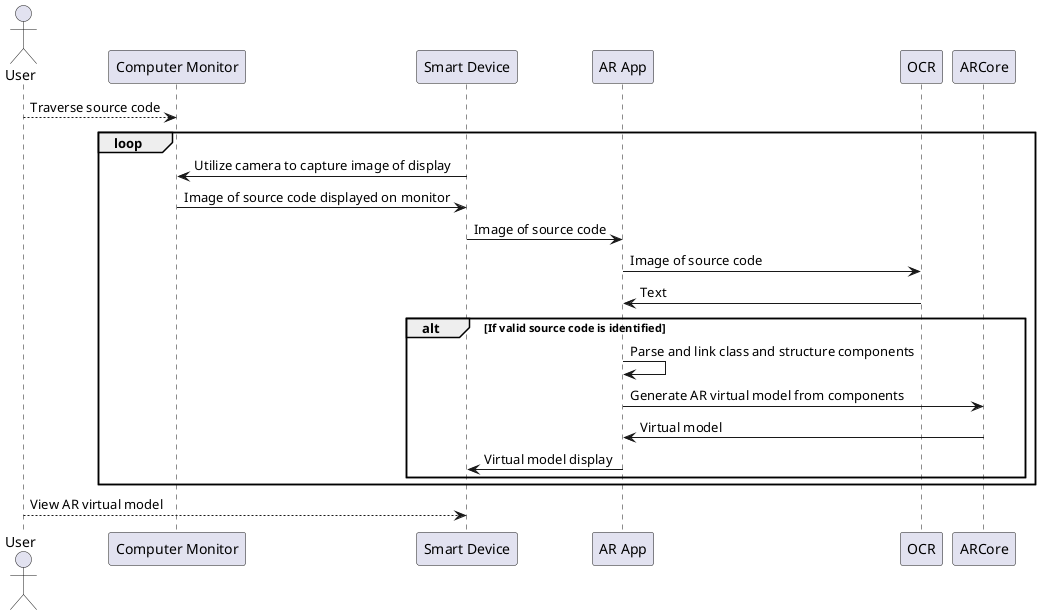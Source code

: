 @startuml Process Flow
Actor User
participant "Computer Monitor" as cm
participant "Smart Device" as sm
participant "AR App" as arapp
participant "OCR" as ocr
participant "ARCore" as arcore

User --> cm: Traverse source code

loop
    sm -> cm: Utilize camera to capture image of display
    cm -> sm: Image of source code displayed on monitor
    sm -> arapp: Image of source code
    arapp -> ocr: Image of source code
    ocr -> arapp: Text

    alt If valid source code is identified
        arapp -> arapp: Parse and link class and structure components
        arapp -> arcore: Generate AR virtual model from components
        arcore -> arapp: Virtual model
        arapp -> sm: Virtual model display
    end
end

User --> sm: View AR virtual model

@enduml
